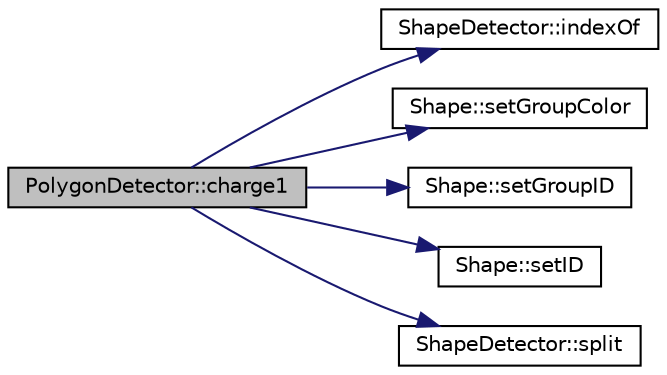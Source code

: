 digraph "PolygonDetector::charge1"
{
 // LATEX_PDF_SIZE
  edge [fontname="Helvetica",fontsize="10",labelfontname="Helvetica",labelfontsize="10"];
  node [fontname="Helvetica",fontsize="10",shape=record];
  rankdir="LR";
  Node1 [label="PolygonDetector::charge1",height=0.2,width=0.4,color="black", fillcolor="grey75", style="filled", fontcolor="black",tooltip=" "];
  Node1 -> Node2 [color="midnightblue",fontsize="10",style="solid",fontname="Helvetica"];
  Node2 [label="ShapeDetector::indexOf",height=0.2,width=0.4,color="black", fillcolor="white", style="filled",URL="$class_shape_detector.html#ab784b51770af4c6b9d53c57c77252213",tooltip=" "];
  Node1 -> Node3 [color="midnightblue",fontsize="10",style="solid",fontname="Helvetica"];
  Node3 [label="Shape::setGroupColor",height=0.2,width=0.4,color="black", fillcolor="white", style="filled",URL="$class_shape.html#aa9cb958ff73825d8ade157cf946c8f9f",tooltip=" "];
  Node1 -> Node4 [color="midnightblue",fontsize="10",style="solid",fontname="Helvetica"];
  Node4 [label="Shape::setGroupID",height=0.2,width=0.4,color="black", fillcolor="white", style="filled",URL="$class_shape.html#a37cddc7b1712bd5fb401856b78662776",tooltip=" "];
  Node1 -> Node5 [color="midnightblue",fontsize="10",style="solid",fontname="Helvetica"];
  Node5 [label="Shape::setID",height=0.2,width=0.4,color="black", fillcolor="white", style="filled",URL="$class_shape.html#af09a378bef48529dbf371bad0cd77093",tooltip=" "];
  Node1 -> Node6 [color="midnightblue",fontsize="10",style="solid",fontname="Helvetica"];
  Node6 [label="ShapeDetector::split",height=0.2,width=0.4,color="black", fillcolor="white", style="filled",URL="$class_shape_detector.html#a28eceede40b8ab9e82f67d7cc9f0899b",tooltip=" "];
}
